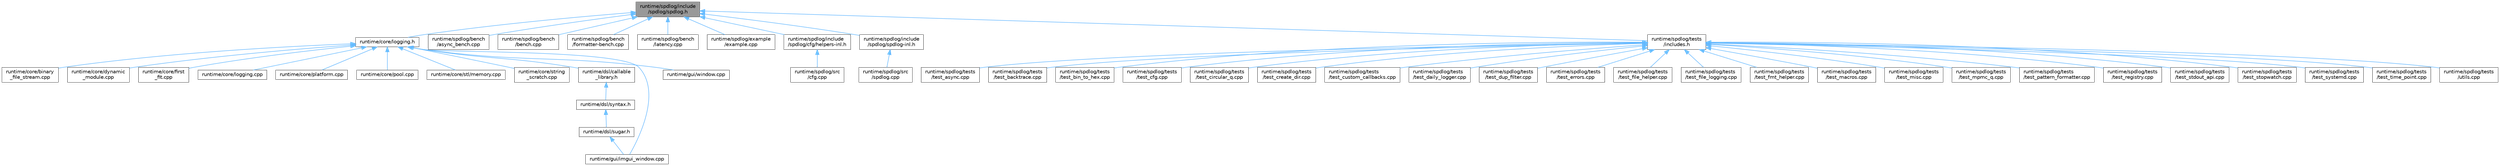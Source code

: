 digraph "runtime/spdlog/include/spdlog/spdlog.h"
{
 // LATEX_PDF_SIZE
  bgcolor="transparent";
  edge [fontname=Helvetica,fontsize=10,labelfontname=Helvetica,labelfontsize=10];
  node [fontname=Helvetica,fontsize=10,shape=box,height=0.2,width=0.4];
  Node1 [id="Node000001",label="runtime/spdlog/include\l/spdlog/spdlog.h",height=0.2,width=0.4,color="gray40", fillcolor="grey60", style="filled", fontcolor="black",tooltip=" "];
  Node1 -> Node2 [id="edge49_Node000001_Node000002",dir="back",color="steelblue1",style="solid",tooltip=" "];
  Node2 [id="Node000002",label="runtime/core/logging.h",height=0.2,width=0.4,color="grey40", fillcolor="white", style="filled",URL="$logging_8h.html",tooltip=" "];
  Node2 -> Node3 [id="edge50_Node000002_Node000003",dir="back",color="steelblue1",style="solid",tooltip=" "];
  Node3 [id="Node000003",label="runtime/core/binary\l_file_stream.cpp",height=0.2,width=0.4,color="grey40", fillcolor="white", style="filled",URL="$binary__file__stream_8cpp.html",tooltip=" "];
  Node2 -> Node4 [id="edge51_Node000002_Node000004",dir="back",color="steelblue1",style="solid",tooltip=" "];
  Node4 [id="Node000004",label="runtime/core/dynamic\l_module.cpp",height=0.2,width=0.4,color="grey40", fillcolor="white", style="filled",URL="$dynamic__module_8cpp.html",tooltip=" "];
  Node2 -> Node5 [id="edge52_Node000002_Node000005",dir="back",color="steelblue1",style="solid",tooltip=" "];
  Node5 [id="Node000005",label="runtime/core/first\l_fit.cpp",height=0.2,width=0.4,color="grey40", fillcolor="white", style="filled",URL="$first__fit_8cpp.html",tooltip=" "];
  Node2 -> Node6 [id="edge53_Node000002_Node000006",dir="back",color="steelblue1",style="solid",tooltip=" "];
  Node6 [id="Node000006",label="runtime/core/logging.cpp",height=0.2,width=0.4,color="grey40", fillcolor="white", style="filled",URL="$logging_8cpp.html",tooltip=" "];
  Node2 -> Node7 [id="edge54_Node000002_Node000007",dir="back",color="steelblue1",style="solid",tooltip=" "];
  Node7 [id="Node000007",label="runtime/core/platform.cpp",height=0.2,width=0.4,color="grey40", fillcolor="white", style="filled",URL="$platform_8cpp.html",tooltip=" "];
  Node2 -> Node8 [id="edge55_Node000002_Node000008",dir="back",color="steelblue1",style="solid",tooltip=" "];
  Node8 [id="Node000008",label="runtime/core/pool.cpp",height=0.2,width=0.4,color="grey40", fillcolor="white", style="filled",URL="$pool_8cpp.html",tooltip=" "];
  Node2 -> Node9 [id="edge56_Node000002_Node000009",dir="back",color="steelblue1",style="solid",tooltip=" "];
  Node9 [id="Node000009",label="runtime/core/stl/memory.cpp",height=0.2,width=0.4,color="grey40", fillcolor="white", style="filled",URL="$core_2stl_2memory_8cpp.html",tooltip=" "];
  Node2 -> Node10 [id="edge57_Node000002_Node000010",dir="back",color="steelblue1",style="solid",tooltip=" "];
  Node10 [id="Node000010",label="runtime/core/string\l_scratch.cpp",height=0.2,width=0.4,color="grey40", fillcolor="white", style="filled",URL="$string__scratch_8cpp.html",tooltip=" "];
  Node2 -> Node11 [id="edge58_Node000002_Node000011",dir="back",color="steelblue1",style="solid",tooltip=" "];
  Node11 [id="Node000011",label="runtime/dsl/callable\l_library.h",height=0.2,width=0.4,color="grey40", fillcolor="white", style="filled",URL="$dsl_2callable__library_8h.html",tooltip=" "];
  Node11 -> Node12 [id="edge59_Node000011_Node000012",dir="back",color="steelblue1",style="solid",tooltip=" "];
  Node12 [id="Node000012",label="runtime/dsl/syntax.h",height=0.2,width=0.4,color="grey40", fillcolor="white", style="filled",URL="$syntax_8h.html",tooltip=" "];
  Node12 -> Node13 [id="edge60_Node000012_Node000013",dir="back",color="steelblue1",style="solid",tooltip=" "];
  Node13 [id="Node000013",label="runtime/dsl/sugar.h",height=0.2,width=0.4,color="grey40", fillcolor="white", style="filled",URL="$sugar_8h.html",tooltip=" "];
  Node13 -> Node14 [id="edge61_Node000013_Node000014",dir="back",color="steelblue1",style="solid",tooltip=" "];
  Node14 [id="Node000014",label="runtime/gui/imgui_window.cpp",height=0.2,width=0.4,color="grey40", fillcolor="white", style="filled",URL="$imgui__window_8cpp.html",tooltip=" "];
  Node2 -> Node14 [id="edge62_Node000002_Node000014",dir="back",color="steelblue1",style="solid",tooltip=" "];
  Node2 -> Node15 [id="edge63_Node000002_Node000015",dir="back",color="steelblue1",style="solid",tooltip=" "];
  Node15 [id="Node000015",label="runtime/gui/window.cpp",height=0.2,width=0.4,color="grey40", fillcolor="white", style="filled",URL="$window_8cpp.html",tooltip=" "];
  Node1 -> Node16 [id="edge64_Node000001_Node000016",dir="back",color="steelblue1",style="solid",tooltip=" "];
  Node16 [id="Node000016",label="runtime/spdlog/bench\l/async_bench.cpp",height=0.2,width=0.4,color="grey40", fillcolor="white", style="filled",URL="$async__bench_8cpp.html",tooltip=" "];
  Node1 -> Node17 [id="edge65_Node000001_Node000017",dir="back",color="steelblue1",style="solid",tooltip=" "];
  Node17 [id="Node000017",label="runtime/spdlog/bench\l/bench.cpp",height=0.2,width=0.4,color="grey40", fillcolor="white", style="filled",URL="$bench_8cpp.html",tooltip=" "];
  Node1 -> Node18 [id="edge66_Node000001_Node000018",dir="back",color="steelblue1",style="solid",tooltip=" "];
  Node18 [id="Node000018",label="runtime/spdlog/bench\l/formatter-bench.cpp",height=0.2,width=0.4,color="grey40", fillcolor="white", style="filled",URL="$formatter-bench_8cpp.html",tooltip=" "];
  Node1 -> Node19 [id="edge67_Node000001_Node000019",dir="back",color="steelblue1",style="solid",tooltip=" "];
  Node19 [id="Node000019",label="runtime/spdlog/bench\l/latency.cpp",height=0.2,width=0.4,color="grey40", fillcolor="white", style="filled",URL="$latency_8cpp.html",tooltip=" "];
  Node1 -> Node20 [id="edge68_Node000001_Node000020",dir="back",color="steelblue1",style="solid",tooltip=" "];
  Node20 [id="Node000020",label="runtime/spdlog/example\l/example.cpp",height=0.2,width=0.4,color="grey40", fillcolor="white", style="filled",URL="$example_8cpp.html",tooltip=" "];
  Node1 -> Node21 [id="edge69_Node000001_Node000021",dir="back",color="steelblue1",style="solid",tooltip=" "];
  Node21 [id="Node000021",label="runtime/spdlog/include\l/spdlog/cfg/helpers-inl.h",height=0.2,width=0.4,color="grey40", fillcolor="white", style="filled",URL="$helpers-inl_8h.html",tooltip=" "];
  Node21 -> Node22 [id="edge70_Node000021_Node000022",dir="back",color="steelblue1",style="solid",tooltip=" "];
  Node22 [id="Node000022",label="runtime/spdlog/src\l/cfg.cpp",height=0.2,width=0.4,color="grey40", fillcolor="white", style="filled",URL="$cfg_8cpp.html",tooltip=" "];
  Node1 -> Node23 [id="edge71_Node000001_Node000023",dir="back",color="steelblue1",style="solid",tooltip=" "];
  Node23 [id="Node000023",label="runtime/spdlog/include\l/spdlog/spdlog-inl.h",height=0.2,width=0.4,color="grey40", fillcolor="white", style="filled",URL="$spdlog-inl_8h.html",tooltip=" "];
  Node23 -> Node24 [id="edge72_Node000023_Node000024",dir="back",color="steelblue1",style="solid",tooltip=" "];
  Node24 [id="Node000024",label="runtime/spdlog/src\l/spdlog.cpp",height=0.2,width=0.4,color="grey40", fillcolor="white", style="filled",URL="$spdlog_8cpp.html",tooltip=" "];
  Node1 -> Node25 [id="edge73_Node000001_Node000025",dir="back",color="steelblue1",style="solid",tooltip=" "];
  Node25 [id="Node000025",label="runtime/spdlog/tests\l/includes.h",height=0.2,width=0.4,color="grey40", fillcolor="white", style="filled",URL="$includes_8h.html",tooltip=" "];
  Node25 -> Node26 [id="edge74_Node000025_Node000026",dir="back",color="steelblue1",style="solid",tooltip=" "];
  Node26 [id="Node000026",label="runtime/spdlog/tests\l/test_async.cpp",height=0.2,width=0.4,color="grey40", fillcolor="white", style="filled",URL="$test__async_8cpp.html",tooltip=" "];
  Node25 -> Node27 [id="edge75_Node000025_Node000027",dir="back",color="steelblue1",style="solid",tooltip=" "];
  Node27 [id="Node000027",label="runtime/spdlog/tests\l/test_backtrace.cpp",height=0.2,width=0.4,color="grey40", fillcolor="white", style="filled",URL="$test__backtrace_8cpp.html",tooltip=" "];
  Node25 -> Node28 [id="edge76_Node000025_Node000028",dir="back",color="steelblue1",style="solid",tooltip=" "];
  Node28 [id="Node000028",label="runtime/spdlog/tests\l/test_bin_to_hex.cpp",height=0.2,width=0.4,color="grey40", fillcolor="white", style="filled",URL="$test__bin__to__hex_8cpp.html",tooltip=" "];
  Node25 -> Node29 [id="edge77_Node000025_Node000029",dir="back",color="steelblue1",style="solid",tooltip=" "];
  Node29 [id="Node000029",label="runtime/spdlog/tests\l/test_cfg.cpp",height=0.2,width=0.4,color="grey40", fillcolor="white", style="filled",URL="$test__cfg_8cpp.html",tooltip=" "];
  Node25 -> Node30 [id="edge78_Node000025_Node000030",dir="back",color="steelblue1",style="solid",tooltip=" "];
  Node30 [id="Node000030",label="runtime/spdlog/tests\l/test_circular_q.cpp",height=0.2,width=0.4,color="grey40", fillcolor="white", style="filled",URL="$test__circular__q_8cpp.html",tooltip=" "];
  Node25 -> Node31 [id="edge79_Node000025_Node000031",dir="back",color="steelblue1",style="solid",tooltip=" "];
  Node31 [id="Node000031",label="runtime/spdlog/tests\l/test_create_dir.cpp",height=0.2,width=0.4,color="grey40", fillcolor="white", style="filled",URL="$test__create__dir_8cpp.html",tooltip=" "];
  Node25 -> Node32 [id="edge80_Node000025_Node000032",dir="back",color="steelblue1",style="solid",tooltip=" "];
  Node32 [id="Node000032",label="runtime/spdlog/tests\l/test_custom_callbacks.cpp",height=0.2,width=0.4,color="grey40", fillcolor="white", style="filled",URL="$test__custom__callbacks_8cpp.html",tooltip=" "];
  Node25 -> Node33 [id="edge81_Node000025_Node000033",dir="back",color="steelblue1",style="solid",tooltip=" "];
  Node33 [id="Node000033",label="runtime/spdlog/tests\l/test_daily_logger.cpp",height=0.2,width=0.4,color="grey40", fillcolor="white", style="filled",URL="$test__daily__logger_8cpp.html",tooltip=" "];
  Node25 -> Node34 [id="edge82_Node000025_Node000034",dir="back",color="steelblue1",style="solid",tooltip=" "];
  Node34 [id="Node000034",label="runtime/spdlog/tests\l/test_dup_filter.cpp",height=0.2,width=0.4,color="grey40", fillcolor="white", style="filled",URL="$test__dup__filter_8cpp.html",tooltip=" "];
  Node25 -> Node35 [id="edge83_Node000025_Node000035",dir="back",color="steelblue1",style="solid",tooltip=" "];
  Node35 [id="Node000035",label="runtime/spdlog/tests\l/test_errors.cpp",height=0.2,width=0.4,color="grey40", fillcolor="white", style="filled",URL="$test__errors_8cpp.html",tooltip=" "];
  Node25 -> Node36 [id="edge84_Node000025_Node000036",dir="back",color="steelblue1",style="solid",tooltip=" "];
  Node36 [id="Node000036",label="runtime/spdlog/tests\l/test_file_helper.cpp",height=0.2,width=0.4,color="grey40", fillcolor="white", style="filled",URL="$test__file__helper_8cpp.html",tooltip=" "];
  Node25 -> Node37 [id="edge85_Node000025_Node000037",dir="back",color="steelblue1",style="solid",tooltip=" "];
  Node37 [id="Node000037",label="runtime/spdlog/tests\l/test_file_logging.cpp",height=0.2,width=0.4,color="grey40", fillcolor="white", style="filled",URL="$test__file__logging_8cpp.html",tooltip=" "];
  Node25 -> Node38 [id="edge86_Node000025_Node000038",dir="back",color="steelblue1",style="solid",tooltip=" "];
  Node38 [id="Node000038",label="runtime/spdlog/tests\l/test_fmt_helper.cpp",height=0.2,width=0.4,color="grey40", fillcolor="white", style="filled",URL="$test__fmt__helper_8cpp.html",tooltip=" "];
  Node25 -> Node39 [id="edge87_Node000025_Node000039",dir="back",color="steelblue1",style="solid",tooltip=" "];
  Node39 [id="Node000039",label="runtime/spdlog/tests\l/test_macros.cpp",height=0.2,width=0.4,color="grey40", fillcolor="white", style="filled",URL="$test__macros_8cpp.html",tooltip=" "];
  Node25 -> Node40 [id="edge88_Node000025_Node000040",dir="back",color="steelblue1",style="solid",tooltip=" "];
  Node40 [id="Node000040",label="runtime/spdlog/tests\l/test_misc.cpp",height=0.2,width=0.4,color="grey40", fillcolor="white", style="filled",URL="$test__misc_8cpp.html",tooltip=" "];
  Node25 -> Node41 [id="edge89_Node000025_Node000041",dir="back",color="steelblue1",style="solid",tooltip=" "];
  Node41 [id="Node000041",label="runtime/spdlog/tests\l/test_mpmc_q.cpp",height=0.2,width=0.4,color="grey40", fillcolor="white", style="filled",URL="$test__mpmc__q_8cpp.html",tooltip=" "];
  Node25 -> Node42 [id="edge90_Node000025_Node000042",dir="back",color="steelblue1",style="solid",tooltip=" "];
  Node42 [id="Node000042",label="runtime/spdlog/tests\l/test_pattern_formatter.cpp",height=0.2,width=0.4,color="grey40", fillcolor="white", style="filled",URL="$test__pattern__formatter_8cpp.html",tooltip=" "];
  Node25 -> Node43 [id="edge91_Node000025_Node000043",dir="back",color="steelblue1",style="solid",tooltip=" "];
  Node43 [id="Node000043",label="runtime/spdlog/tests\l/test_registry.cpp",height=0.2,width=0.4,color="grey40", fillcolor="white", style="filled",URL="$test__registry_8cpp.html",tooltip=" "];
  Node25 -> Node44 [id="edge92_Node000025_Node000044",dir="back",color="steelblue1",style="solid",tooltip=" "];
  Node44 [id="Node000044",label="runtime/spdlog/tests\l/test_stdout_api.cpp",height=0.2,width=0.4,color="grey40", fillcolor="white", style="filled",URL="$test__stdout__api_8cpp.html",tooltip=" "];
  Node25 -> Node45 [id="edge93_Node000025_Node000045",dir="back",color="steelblue1",style="solid",tooltip=" "];
  Node45 [id="Node000045",label="runtime/spdlog/tests\l/test_stopwatch.cpp",height=0.2,width=0.4,color="grey40", fillcolor="white", style="filled",URL="$test__stopwatch_8cpp.html",tooltip=" "];
  Node25 -> Node46 [id="edge94_Node000025_Node000046",dir="back",color="steelblue1",style="solid",tooltip=" "];
  Node46 [id="Node000046",label="runtime/spdlog/tests\l/test_systemd.cpp",height=0.2,width=0.4,color="grey40", fillcolor="white", style="filled",URL="$test__systemd_8cpp.html",tooltip=" "];
  Node25 -> Node47 [id="edge95_Node000025_Node000047",dir="back",color="steelblue1",style="solid",tooltip=" "];
  Node47 [id="Node000047",label="runtime/spdlog/tests\l/test_time_point.cpp",height=0.2,width=0.4,color="grey40", fillcolor="white", style="filled",URL="$test__time__point_8cpp.html",tooltip=" "];
  Node25 -> Node48 [id="edge96_Node000025_Node000048",dir="back",color="steelblue1",style="solid",tooltip=" "];
  Node48 [id="Node000048",label="runtime/spdlog/tests\l/utils.cpp",height=0.2,width=0.4,color="grey40", fillcolor="white", style="filled",URL="$utils_8cpp.html",tooltip=" "];
}
